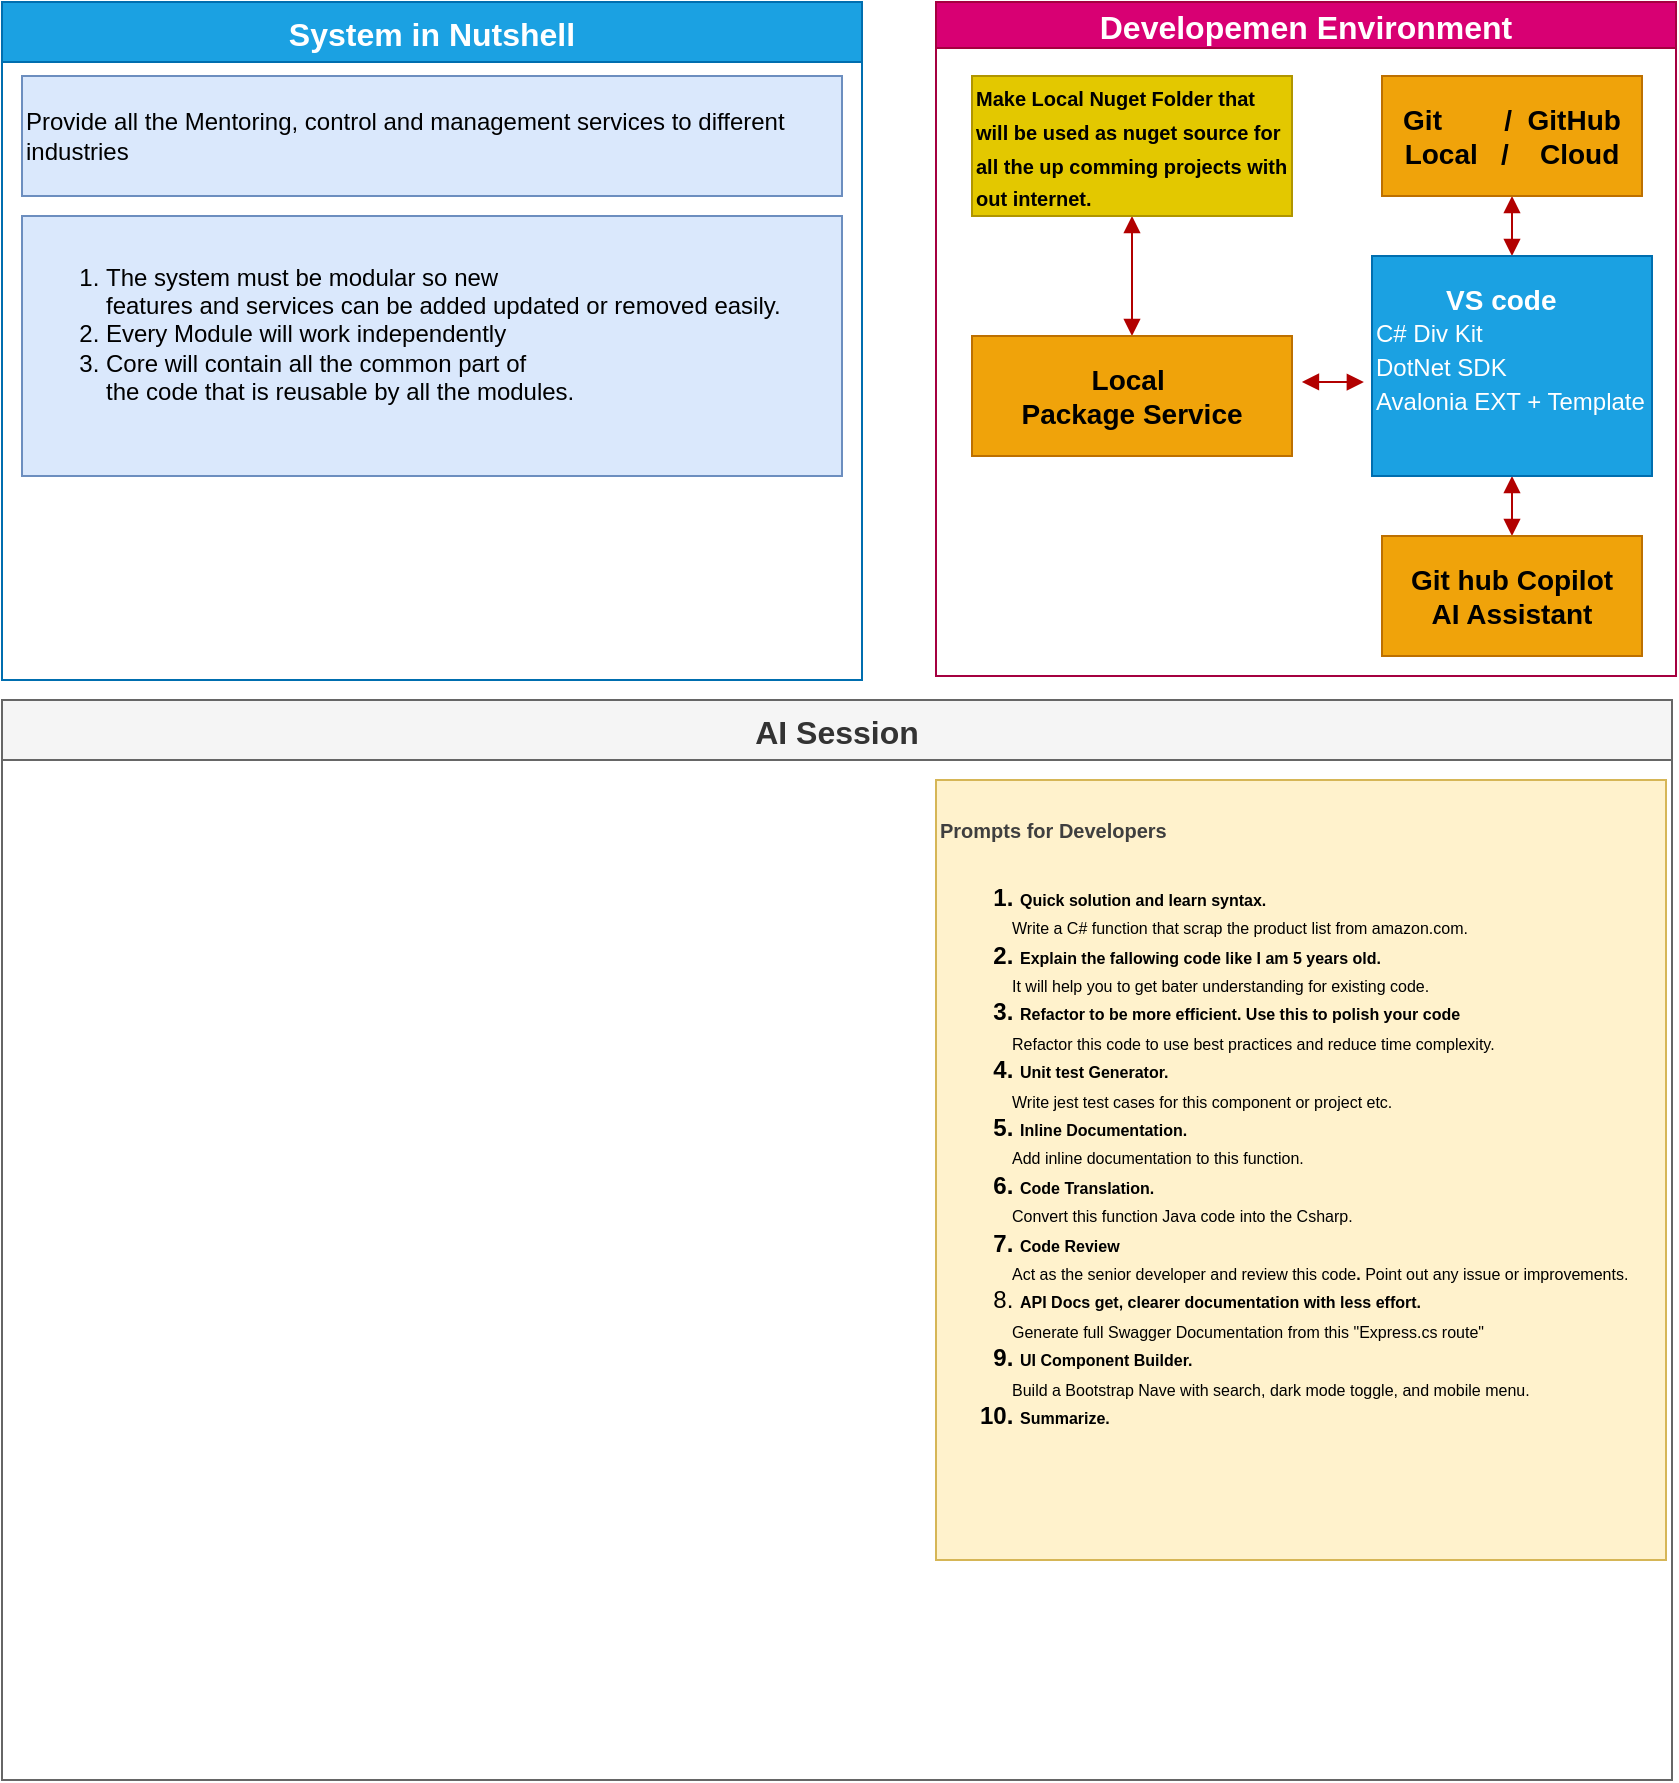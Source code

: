 <mxfile>
    <diagram id="-L42QKAym5MquaoeJ29K" name="System View">
        <mxGraphModel dx="2236" dy="1769" grid="1" gridSize="10" guides="1" tooltips="1" connect="1" arrows="1" fold="1" page="1" pageScale="1" pageWidth="850" pageHeight="1100" math="0" shadow="0">
            <root>
                <mxCell id="0"/>
                <mxCell id="1" parent="0"/>
                <mxCell id="62" value="System in Nutshell" style="swimlane;fontSize=16;fontFamily=Arial;fontStyle=1;startSize=30;fillColor=#1ba1e2;strokeColor=#006EAF;fontColor=#ffffff;" parent="1" vertex="1">
                    <mxGeometry x="-845" y="-1099" width="430" height="339" as="geometry">
                        <mxRectangle x="-845" y="-1099" width="325" height="30" as="alternateBounds"/>
                    </mxGeometry>
                </mxCell>
                <mxCell id="4" value="&lt;span style=&quot;&quot; lang=&quot;en-PK&quot;&gt;&lt;font face=&quot;Arial&quot;&gt;Provide all the Mentoring, control and management services to different industries&lt;/font&gt;&lt;/span&gt;" style="rounded=0;whiteSpace=wrap;html=1;align=left;fillColor=#dae8fc;strokeColor=#6c8ebf;container=0;" parent="62" vertex="1">
                    <mxGeometry x="10" y="37" width="410" height="60" as="geometry"/>
                </mxCell>
                <mxCell id="5" value="&lt;ol type=&quot;1&quot; start=&quot;1&quot; style=&quot;margin-top:0cm&quot;&gt;&lt;font face=&quot;Arial&quot;&gt;&lt;br&gt; &lt;/font&gt;&lt;li class=&quot;MsoNormal&quot;&gt;&lt;font face=&quot;Arial&quot;&gt;The system must be modular so new&lt;br&gt;     features and services can be added updated or removed easily.&lt;/font&gt;&lt;/li&gt; &lt;li class=&quot;MsoNormal&quot;&gt;&lt;font face=&quot;Arial&quot;&gt;Every Module will work independently&lt;/font&gt;&lt;/li&gt; &lt;li class=&quot;MsoNormal&quot;&gt;&lt;font face=&quot;Arial&quot;&gt;Core will contain all the common part of&lt;br&gt;     the code that is reusable by all the modules.&lt;/font&gt;&lt;/li&gt;&lt;br&gt;&lt;/ol&gt;" style="rounded=0;whiteSpace=wrap;html=1;align=left;fillColor=#dae8fc;strokeColor=#6c8ebf;container=0;" parent="62" vertex="1">
                    <mxGeometry x="10" y="107" width="410" height="130" as="geometry"/>
                </mxCell>
                <mxCell id="63" value="Developemen Environment" style="swimlane;fontSize=16;fontFamily=Arial;fillColor=#d80073;strokeColor=#A50040;fontColor=#ffffff;" parent="1" vertex="1">
                    <mxGeometry x="-378" y="-1099" width="370" height="337" as="geometry">
                        <mxRectangle x="-360" y="-1099" width="343" height="30" as="alternateBounds"/>
                    </mxGeometry>
                </mxCell>
                <mxCell id="20" value="" style="endArrow=block;html=1;startArrow=block;startFill=1;endFill=1;entryX=0.5;entryY=1;entryDx=0;entryDy=0;exitX=0.5;exitY=0;exitDx=0;exitDy=0;fillColor=#e51400;strokeColor=#B20000;" parent="63" source="12" target="11" edge="1">
                    <mxGeometry width="100" height="100" relative="1" as="geometry">
                        <mxPoint x="148" y="427" as="sourcePoint"/>
                        <mxPoint x="248" y="327" as="targetPoint"/>
                    </mxGeometry>
                </mxCell>
                <mxCell id="28" value="" style="endArrow=block;html=1;startArrow=block;startFill=1;endFill=1;entryX=0.5;entryY=1;entryDx=0;entryDy=0;exitX=0.5;exitY=0;exitDx=0;exitDy=0;fillColor=#e51400;strokeColor=#B20000;" parent="63" source="27" target="12" edge="1">
                    <mxGeometry width="100" height="100" relative="1" as="geometry">
                        <mxPoint x="208" y="327" as="sourcePoint"/>
                        <mxPoint x="208" y="267" as="targetPoint"/>
                    </mxGeometry>
                </mxCell>
                <mxCell id="31" value="" style="endArrow=block;html=1;startArrow=block;startFill=1;endFill=1;entryX=-0.029;entryY=0.573;entryDx=0;entryDy=0;exitX=1.031;exitY=0.383;exitDx=0;exitDy=0;fillColor=#e51400;strokeColor=#B20000;entryPerimeter=0;exitPerimeter=0;" parent="63" source="15" target="12" edge="1">
                    <mxGeometry width="100" height="100" relative="1" as="geometry">
                        <mxPoint x="88" y="312" as="sourcePoint"/>
                        <mxPoint x="88" y="282" as="targetPoint"/>
                    </mxGeometry>
                </mxCell>
                <mxCell id="33" value="" style="endArrow=block;html=1;startArrow=block;startFill=1;endFill=1;entryX=0.5;entryY=1;entryDx=0;entryDy=0;exitX=0.5;exitY=0;exitDx=0;exitDy=0;fillColor=#e51400;strokeColor=#B20000;" parent="63" source="15" target="29" edge="1">
                    <mxGeometry width="100" height="100" relative="1" as="geometry">
                        <mxPoint x="97.5" y="157" as="sourcePoint"/>
                        <mxPoint x="97.5" y="127" as="targetPoint"/>
                    </mxGeometry>
                </mxCell>
                <mxCell id="11" value="Git&amp;nbsp; &amp;nbsp; &amp;nbsp; &amp;nbsp; /&amp;nbsp; GitHub&lt;div&gt;Local&amp;nbsp; &amp;nbsp;/&amp;nbsp; &amp;nbsp; Cloud&lt;/div&gt;" style="rounded=0;whiteSpace=wrap;html=1;fontSize=14;fontStyle=1;fillColor=#f0a30a;fontColor=#000000;strokeColor=#BD7000;" parent="63" vertex="1">
                    <mxGeometry x="223" y="37" width="130" height="60" as="geometry"/>
                </mxCell>
                <mxCell id="12" value="&amp;nbsp; &amp;nbsp; &amp;nbsp; &amp;nbsp; &amp;nbsp;VS code&lt;div&gt;&lt;font style=&quot;font-size: 12px; font-weight: normal;&quot;&gt;C# Div Kit&lt;/font&gt;&lt;/div&gt;&lt;div&gt;&lt;font style=&quot;font-size: 12px; font-weight: normal;&quot;&gt;DotNet SDK&lt;/font&gt;&lt;/div&gt;&lt;div&gt;&lt;font style=&quot;font-size: 12px; font-weight: normal;&quot;&gt;Avalonia EXT + Template&lt;/font&gt;&lt;/div&gt;&lt;div&gt;&lt;font style=&quot;font-size: 12px; font-weight: normal;&quot;&gt;&lt;br&gt;&lt;/font&gt;&lt;/div&gt;" style="rounded=0;whiteSpace=wrap;html=1;fontSize=14;fontStyle=1;fillColor=#1ba1e2;strokeColor=#006EAF;fontColor=#ffffff;align=left;" parent="63" vertex="1">
                    <mxGeometry x="218" y="127" width="140" height="110" as="geometry"/>
                </mxCell>
                <mxCell id="15" value="Local&amp;nbsp;&lt;div&gt;Package Service&lt;/div&gt;" style="whiteSpace=wrap;html=1;fontSize=14;rounded=0;fontStyle=1;fillColor=#f0a30a;fontColor=#000000;strokeColor=#BD7000;" parent="63" vertex="1">
                    <mxGeometry x="18" y="167" width="160" height="60" as="geometry"/>
                </mxCell>
                <mxCell id="27" value="Git hub Copilot&lt;div&gt;AI Assistant&lt;/div&gt;" style="whiteSpace=wrap;html=1;fontSize=14;rounded=0;fontStyle=1;fillColor=#f0a30a;fontColor=#000000;strokeColor=#BD7000;" parent="63" vertex="1">
                    <mxGeometry x="223" y="267" width="130" height="60" as="geometry"/>
                </mxCell>
                <mxCell id="29" value="&lt;font face=&quot;Arial&quot; style=&quot;font-size: 10px;&quot;&gt;Make Local Nuget Folder that will be used as nuget source for all the up comming projects with out internet.&lt;/font&gt;" style="whiteSpace=wrap;html=1;fontSize=14;rounded=0;fontStyle=1;fillColor=#e3c800;fontColor=#000000;strokeColor=#B09500;align=left;" parent="63" vertex="1">
                    <mxGeometry x="18" y="37" width="160" height="70" as="geometry"/>
                </mxCell>
                <mxCell id="WfxBs5Kwzvp5YL8QPZB_-63" value="AI Session" style="swimlane;startSize=30;fontSize=16;fillColor=#f5f5f5;strokeColor=#666666;fontColor=#333333;fontFamily=Arial;" parent="1" vertex="1">
                    <mxGeometry x="-845" y="-750" width="835" height="540" as="geometry">
                        <mxRectangle x="-660" y="310" width="170" height="30" as="alternateBounds"/>
                    </mxGeometry>
                </mxCell>
                <mxCell id="dkA9ViAzlWq_J79oZiWl-64" value="&lt;h1 style=&quot;margin-top: 0px;&quot;&gt;&lt;span style=&quot;color: rgb(63, 63, 63); font-family: Arial;&quot;&gt;&lt;font style=&quot;font-size: 10px;&quot;&gt;Prompts for Developers&lt;/font&gt;&lt;/span&gt;&lt;/h1&gt;&lt;ol style=&quot;direction: ltr; unicode-bidi: embed; margin-top: 0in; margin-bottom: 0in; font-family: Arial; font-weight: bold;&quot; type=&quot;1&quot;&gt;&lt;li style=&quot;margin-top: 0px; margin-bottom: 0px; vertical-align: middle;&quot; lang=&quot;en-GB&quot; value=&quot;1&quot;&gt;&lt;font style=&quot;font-size: 8px;&quot;&gt;Quick solution and learn syntax.&lt;/font&gt;&lt;/li&gt;&lt;/ol&gt;&lt;p style=&quot;margin: 0in 0in 0in 0.375in; font-family: Arial;&quot; lang=&quot;en-GB&quot;&gt;&lt;font style=&quot;font-size: 8px;&quot;&gt;Write a C# function that scrap the product list from amazon.com.&lt;/font&gt;&lt;/p&gt;&lt;ol style=&quot;direction: ltr; unicode-bidi: embed; margin-top: 0in; margin-bottom: 0in; font-family: Arial; font-weight: bold;&quot; type=&quot;1&quot;&gt;&lt;li style=&quot;margin-top: 0px; margin-bottom: 0px; vertical-align: middle;&quot; lang=&quot;en-GB&quot; value=&quot;2&quot;&gt;&lt;font style=&quot;font-size: 8px;&quot;&gt;Explain the fallowing code like I am 5 years old.&lt;/font&gt;&lt;/li&gt;&lt;/ol&gt;&lt;p style=&quot;margin: 0in 0in 0in 0.375in; font-family: Arial;&quot; lang=&quot;en-GB&quot;&gt;&lt;font style=&quot;font-size: 8px;&quot;&gt;It will help you to get bater understanding for existing code.&lt;/font&gt;&lt;/p&gt;&lt;ol style=&quot;direction: ltr; unicode-bidi: embed; margin-top: 0in; margin-bottom: 0in; font-family: Arial; font-weight: bold;&quot; type=&quot;1&quot;&gt;&lt;li style=&quot;margin-top: 0px; margin-bottom: 0px; vertical-align: middle;&quot; lang=&quot;en-GB&quot; value=&quot;3&quot;&gt;&lt;font style=&quot;font-size: 8px;&quot;&gt;Refactor to be more efficient. Use this to polish your code&lt;/font&gt;&lt;/li&gt;&lt;/ol&gt;&lt;p style=&quot;margin: 0in 0in 0in 0.375in; font-family: Arial;&quot; lang=&quot;en-GB&quot;&gt;&lt;font style=&quot;font-size: 8px;&quot;&gt;Refactor this code to use best practices and reduce time complexity.&lt;/font&gt;&lt;/p&gt;&lt;ol style=&quot;direction: ltr; unicode-bidi: embed; margin-top: 0in; margin-bottom: 0in; font-family: Arial; font-weight: bold;&quot; type=&quot;1&quot;&gt;&lt;li style=&quot;margin-top: 0px; margin-bottom: 0px; vertical-align: middle;&quot; lang=&quot;en-GB&quot; value=&quot;4&quot;&gt;&lt;font style=&quot;font-size: 8px;&quot;&gt;Unit test Generator.&lt;/font&gt;&lt;/li&gt;&lt;/ol&gt;&lt;p style=&quot;margin: 0in 0in 0in 0.375in; font-family: Arial;&quot; lang=&quot;en-GB&quot;&gt;&lt;font style=&quot;font-size: 8px;&quot;&gt;Write jest test cases for this component or project etc.&lt;/font&gt;&lt;/p&gt;&lt;ol style=&quot;direction: ltr; unicode-bidi: embed; margin-top: 0in; margin-bottom: 0in; font-family: Arial; font-weight: bold;&quot; type=&quot;1&quot;&gt;&lt;li style=&quot;margin-top: 0px; margin-bottom: 0px; vertical-align: middle;&quot; lang=&quot;en-GB&quot; value=&quot;5&quot;&gt;&lt;font style=&quot;font-size: 8px;&quot;&gt;Inline Documentation.&lt;/font&gt;&lt;/li&gt;&lt;/ol&gt;&lt;p style=&quot;margin: 0in 0in 0in 0.375in; font-family: Arial;&quot; lang=&quot;en-GB&quot;&gt;&lt;font style=&quot;font-size: 8px;&quot;&gt;Add inline documentation to this function.&lt;/font&gt;&lt;/p&gt;&lt;ol style=&quot;direction: ltr; unicode-bidi: embed; margin-top: 0in; margin-bottom: 0in; font-family: Arial; font-weight: bold;&quot; type=&quot;1&quot;&gt;&lt;li style=&quot;margin-top: 0px; margin-bottom: 0px; vertical-align: middle;&quot; lang=&quot;en-GB&quot; value=&quot;6&quot;&gt;&lt;font style=&quot;font-size: 8px;&quot;&gt;Code Translation.&lt;/font&gt;&lt;/li&gt;&lt;/ol&gt;&lt;p style=&quot;margin: 0in 0in 0in 0.375in; font-family: Arial;&quot; lang=&quot;en-GB&quot;&gt;&lt;font style=&quot;font-size: 8px;&quot;&gt;Convert this function Java code into the Csharp.&lt;/font&gt;&lt;/p&gt;&lt;ol style=&quot;direction: ltr; unicode-bidi: embed; margin-top: 0in; margin-bottom: 0in; font-family: Arial; font-weight: bold;&quot; type=&quot;1&quot;&gt;&lt;li style=&quot;margin-top: 0px; margin-bottom: 0px; vertical-align: middle;&quot; lang=&quot;en-GB&quot; value=&quot;7&quot;&gt;&lt;font style=&quot;font-size: 8px;&quot;&gt;Code Review&lt;/font&gt;&lt;/li&gt;&lt;/ol&gt;&lt;p style=&quot;margin: 0in 0in 0in 0.375in; font-family: Arial;&quot; lang=&quot;en-GB&quot;&gt;&lt;font style=&quot;font-size: 8px;&quot;&gt;Act as the senior developer and review this code&lt;span style=&quot;font-weight: bold;&quot;&gt;.&lt;/span&gt;&amp;nbsp;Point out any issue or improvements.&lt;/font&gt;&lt;/p&gt;&lt;ol style=&quot;direction: ltr; unicode-bidi: embed; margin-top: 0in; margin-bottom: 0in; font-family: Arial;&quot; type=&quot;1&quot;&gt;&lt;li style=&quot;margin-top: 0px; margin-bottom: 0px; vertical-align: middle;&quot; lang=&quot;en-GB&quot; value=&quot;8&quot;&gt;&lt;b&gt;&lt;font style=&quot;font-size: 8px;&quot;&gt;API Docs get, clearer documentation with less effort.&lt;/font&gt;&lt;/b&gt;&lt;/li&gt;&lt;/ol&gt;&lt;p style=&quot;margin: 0in 0in 0in 0.375in; font-family: Arial;&quot; lang=&quot;en-GB&quot;&gt;&lt;font style=&quot;font-size: 8px;&quot;&gt;Generate full Swagger Documentation from this &quot;Express.cs route&quot;&lt;/font&gt;&lt;/p&gt;&lt;ol style=&quot;direction: ltr; unicode-bidi: embed; margin-top: 0in; margin-bottom: 0in; font-family: Arial; font-weight: bold;&quot; type=&quot;1&quot;&gt;&lt;li style=&quot;margin-top: 0px; margin-bottom: 0px; vertical-align: middle;&quot; lang=&quot;en-GB&quot; value=&quot;9&quot;&gt;&lt;font style=&quot;font-size: 8px;&quot;&gt;UI Component Builder.&lt;/font&gt;&lt;/li&gt;&lt;/ol&gt;&lt;p style=&quot;margin: 0in 0in 0in 0.375in; font-family: Arial;&quot; lang=&quot;en-GB&quot;&gt;&lt;font style=&quot;font-size: 8px;&quot;&gt;Build a Bootstrap Nave with search, dark mode toggle, and mobile menu.&lt;/font&gt;&lt;/p&gt;&lt;ol style=&quot;direction: ltr; unicode-bidi: embed; margin-top: 0in; margin-bottom: 0in; font-family: Arial; font-weight: bold;&quot; type=&quot;1&quot;&gt;&lt;li style=&quot;margin-top: 0px; margin-bottom: 0px; vertical-align: middle;&quot; lang=&quot;en-GB&quot; value=&quot;10&quot;&gt;&lt;font style=&quot;font-size: 8px;&quot;&gt;Summarize.&lt;/font&gt;&lt;/li&gt;&lt;/ol&gt;" style="text;html=1;whiteSpace=wrap;overflow=hidden;rounded=0;fillColor=#fff2cc;strokeColor=#d6b656;" vertex="1" parent="WfxBs5Kwzvp5YL8QPZB_-63">
                    <mxGeometry x="467" y="40" width="365" height="390" as="geometry"/>
                </mxCell>
            </root>
        </mxGraphModel>
    </diagram>
    <diagram id="ls3iE5OVdpN62FmXAfBB" name="Page-3">
        <mxGraphModel dx="1386" dy="669" grid="1" gridSize="10" guides="1" tooltips="1" connect="1" arrows="1" fold="1" page="1" pageScale="1" pageWidth="850" pageHeight="1100" math="0" shadow="0">
            <root>
                <mxCell id="0"/>
                <mxCell id="1" parent="0"/>
            </root>
        </mxGraphModel>
    </diagram>
    <diagram id="g6JXq_My-X_aeHp3c6cc" name="Components">
        <mxGraphModel dx="2236" dy="1769" grid="1" gridSize="10" guides="1" tooltips="1" connect="1" arrows="1" fold="1" page="1" pageScale="1" pageWidth="850" pageHeight="1100" math="0" shadow="0">
            <root>
                <mxCell id="0"/>
                <mxCell id="1" parent="0"/>
                <mxCell id="KBmKEuS-98N_0Dt0dRHo-1" value="Title" style="text;strokeColor=none;fillColor=none;html=1;fontSize=24;fontStyle=1;verticalAlign=middle;align=center;" parent="1" vertex="1">
                    <mxGeometry x="-475" y="-415" width="100" height="40" as="geometry"/>
                </mxCell>
                <mxCell id="KBmKEuS-98N_0Dt0dRHo-2" value="" style="rounded=0;whiteSpace=wrap;html=1;" parent="1" vertex="1">
                    <mxGeometry x="-720" y="-1050" width="120" height="60" as="geometry"/>
                </mxCell>
                <mxCell id="KBmKEuS-98N_0Dt0dRHo-3" value="Container" style="swimlane;startSize=30;fontSize=16;fillColor=#f5f5f5;strokeColor=#666666;fontColor=#333333;" parent="1" vertex="1">
                    <mxGeometry x="-580" y="-1050" width="200" height="80" as="geometry">
                        <mxRectangle x="-660" y="310" width="170" height="30" as="alternateBounds"/>
                    </mxGeometry>
                </mxCell>
                <mxCell id="KBmKEuS-98N_0Dt0dRHo-5" value="Tree Container" style="swimlane;startSize=30;horizontal=1;containerType=tree;fillColor=#d80073;strokeColor=#A50040;fontSize=16;fontColor=#ffffff;" parent="1" vertex="1">
                    <mxGeometry x="-820" y="-930" width="400" height="220" as="geometry"/>
                </mxCell>
                <mxCell id="KBmKEuS-98N_0Dt0dRHo-6" value="" style="edgeStyle=elbowEdgeStyle;elbow=vertical;sourcePerimeterSpacing=0;targetPerimeterSpacing=0;startArrow=none;endArrow=none;rounded=0;curved=0;fillColor=#dae8fc;strokeColor=#3399FF;strokeWidth=3;" parent="KBmKEuS-98N_0Dt0dRHo-5" source="KBmKEuS-98N_0Dt0dRHo-7" target="KBmKEuS-98N_0Dt0dRHo-8" edge="1">
                    <mxGeometry relative="1" as="geometry"/>
                </mxCell>
                <mxCell id="KBmKEuS-98N_0Dt0dRHo-7" value="Parent" style="whiteSpace=wrap;html=1;treeFolding=1;treeMoving=1;newEdgeStyle={&quot;edgeStyle&quot;:&quot;elbowEdgeStyle&quot;,&quot;startArrow&quot;:&quot;none&quot;,&quot;endArrow&quot;:&quot;none&quot;};rotation=0;strokeWidth=3;strokeColor=#A50040;fillColor=#d80073;fontSize=14;fontStyle=3;fontColor=#ffffff;" parent="KBmKEuS-98N_0Dt0dRHo-5" vertex="1">
                    <mxGeometry x="30" y="80" width="120" height="40" as="geometry"/>
                </mxCell>
                <mxCell id="KBmKEuS-98N_0Dt0dRHo-8" value="C1" style="whiteSpace=wrap;html=1;treeFolding=1;treeMoving=1;newEdgeStyle={&quot;edgeStyle&quot;:&quot;elbowEdgeStyle&quot;,&quot;startArrow&quot;:&quot;none&quot;,&quot;endArrow&quot;:&quot;none&quot;};fillColor=#1ba1e2;strokeColor=#006EAF;fontStyle=1;fontColor=#ffffff;" parent="KBmKEuS-98N_0Dt0dRHo-5" vertex="1">
                    <mxGeometry x="220" y="40" width="120" height="40" as="geometry"/>
                </mxCell>
                <mxCell id="KBmKEuS-98N_0Dt0dRHo-9" value="" style="edgeStyle=elbowEdgeStyle;elbow=vertical;sourcePerimeterSpacing=0;targetPerimeterSpacing=0;startArrow=none;endArrow=none;rounded=0;curved=0;fillColor=#f8cecc;strokeColor=#66B2FF;strokeWidth=3;" parent="KBmKEuS-98N_0Dt0dRHo-5" source="KBmKEuS-98N_0Dt0dRHo-7" target="KBmKEuS-98N_0Dt0dRHo-10" edge="1">
                    <mxGeometry relative="1" as="geometry">
                        <mxPoint x="-370" y="-620" as="sourcePoint"/>
                    </mxGeometry>
                </mxCell>
                <mxCell id="KBmKEuS-98N_0Dt0dRHo-10" value="C2" style="whiteSpace=wrap;html=1;treeFolding=1;treeMoving=1;newEdgeStyle={&quot;edgeStyle&quot;:&quot;elbowEdgeStyle&quot;,&quot;startArrow&quot;:&quot;none&quot;,&quot;endArrow&quot;:&quot;none&quot;};fillColor=#1ba1e2;strokeColor=#006EAF;fontStyle=1;fontColor=#ffffff;" parent="KBmKEuS-98N_0Dt0dRHo-5" vertex="1">
                    <mxGeometry x="220" y="120" width="120" height="40" as="geometry"/>
                </mxCell>
                <mxCell id="KBmKEuS-98N_0Dt0dRHo-11" value="&lt;font style=&quot;font-size: 16px;&quot;&gt;Layer Container&lt;/font&gt;" style="swimlane;childLayout=stackLayout;resizeParent=1;resizeParentMax=0;horizontal=0;startSize=30;horizontalStack=0;html=1;fontSize=14;fontStyle=1;fillColor=#f5f5f5;strokeColor=#666666;fontColor=#333333;rotation=0;" parent="1" vertex="1">
                    <mxGeometry x="-405" y="-930" width="390" height="120" as="geometry">
                        <mxRectangle x="-680" y="-1660" width="40" height="60" as="alternateBounds"/>
                    </mxGeometry>
                </mxCell>
                <mxCell id="KBmKEuS-98N_0Dt0dRHo-12" value="&lt;font style=&quot;font-size: 14px;&quot;&gt;Layer 1&lt;/font&gt;" style="swimlane;startSize=20;horizontal=0;html=1;fillColor=#d5e8d4;strokeColor=#82b366;rotation=0;" parent="KBmKEuS-98N_0Dt0dRHo-11" vertex="1" collapsed="1">
                    <mxGeometry x="30" width="360" height="30" as="geometry">
                        <mxRectangle x="30" width="450" height="120" as="alternateBounds"/>
                    </mxGeometry>
                </mxCell>
                <mxCell id="KBmKEuS-98N_0Dt0dRHo-13" value="Layer 2" style="swimlane;startSize=20;horizontal=0;html=1;fillColor=#f8cecc;strokeColor=#b85450;fontSize=14;rotation=0;" parent="KBmKEuS-98N_0Dt0dRHo-11" vertex="1" collapsed="1">
                    <mxGeometry x="30" y="30" width="360" height="30" as="geometry">
                        <mxRectangle x="30" y="30" width="450" height="120" as="alternateBounds"/>
                    </mxGeometry>
                </mxCell>
                <mxCell id="KBmKEuS-98N_0Dt0dRHo-14" value="Layer 3" style="swimlane;startSize=20;horizontal=0;html=1;fillColor=#e1d5e7;strokeColor=#9673a6;fontSize=14;rotation=0;" parent="KBmKEuS-98N_0Dt0dRHo-11" vertex="1" collapsed="1">
                    <mxGeometry x="30" y="60" width="360" height="30" as="geometry">
                        <mxRectangle x="30" y="60" width="450" height="120" as="alternateBounds"/>
                    </mxGeometry>
                </mxCell>
                <mxCell id="KBmKEuS-98N_0Dt0dRHo-15" value="Layer 4" style="swimlane;startSize=20;horizontal=0;html=1;fillColor=#fff2cc;strokeColor=#d6b656;fontSize=14;rotation=0;" parent="KBmKEuS-98N_0Dt0dRHo-11" vertex="1" collapsed="1">
                    <mxGeometry x="30" y="90" width="360" height="30" as="geometry">
                        <mxRectangle x="30" y="90" width="360" height="120" as="alternateBounds"/>
                    </mxGeometry>
                </mxCell>
                <mxCell id="KBmKEuS-98N_0Dt0dRHo-16" value="Pool" style="swimlane;childLayout=stackLayout;resizeParent=1;resizeParentMax=0;startSize=30;html=1;fontSize=16;fontFamily=Helvetica;fillColor=#f5f5f5;fontColor=#333333;strokeColor=#666666;" parent="1" vertex="1">
                    <mxGeometry x="-400" y="-800" width="360" height="170" as="geometry"/>
                </mxCell>
                <mxCell id="KBmKEuS-98N_0Dt0dRHo-17" value="Lane 1" style="swimlane;startSize=20;html=1;fillColor=#dae8fc;strokeColor=#6c8ebf;" parent="KBmKEuS-98N_0Dt0dRHo-16" vertex="1">
                    <mxGeometry y="30" width="120" height="140" as="geometry"/>
                </mxCell>
                <mxCell id="KBmKEuS-98N_0Dt0dRHo-18" value="Lane 2" style="swimlane;startSize=20;html=1;fillColor=#d5e8d4;strokeColor=#82b366;" parent="KBmKEuS-98N_0Dt0dRHo-16" vertex="1">
                    <mxGeometry x="120" y="30" width="120" height="140" as="geometry"/>
                </mxCell>
                <mxCell id="KBmKEuS-98N_0Dt0dRHo-19" value="Lane 3" style="swimlane;startSize=20;html=1;fillColor=#f8cecc;strokeColor=#b85450;" parent="KBmKEuS-98N_0Dt0dRHo-16" vertex="1">
                    <mxGeometry x="240" y="30" width="120" height="140" as="geometry"/>
                </mxCell>
                <mxCell id="KBmKEuS-98N_0Dt0dRHo-20" value="Text" style="whiteSpace=wrap;html=1;shape=mxgraph.basic.roundRectCallout;dx=30;dy=15;size=5;boundedLbl=1;fillOpacity=100;" parent="1" vertex="1">
                    <mxGeometry x="-210" y="-1050" width="120" height="70" as="geometry"/>
                </mxCell>
                <mxCell id="KBmKEuS-98N_0Dt0dRHo-21" value="" style="shape=flexArrow;endArrow=classic;startArrow=classic;html=1;fillColor=#d80073;strokeColor=#A50040;" parent="1" edge="1">
                    <mxGeometry width="100" height="100" relative="1" as="geometry">
                        <mxPoint x="-70.0" y="-975" as="sourcePoint"/>
                        <mxPoint x="-20.0" y="-1045" as="targetPoint"/>
                    </mxGeometry>
                </mxCell>
                <mxCell id="KBmKEuS-98N_0Dt0dRHo-22" value="" style="verticalLabelPosition=bottom;verticalAlign=top;html=1;shape=mxgraph.basic.tick;fillColor=#008a00;strokeColor=#005700;fontColor=#ffffff;" parent="1" vertex="1">
                    <mxGeometry x="-830" y="-990" width="40" height="40" as="geometry"/>
                </mxCell>
                <mxCell id="KBmKEuS-98N_0Dt0dRHo-23" value="" style="verticalLabelPosition=bottom;verticalAlign=top;html=1;shape=mxgraph.basic.x;fillColor=#d80073;fontColor=#ffffff;strokeColor=#A50040;" parent="1" vertex="1">
                    <mxGeometry x="-770" y="-980" width="40" height="40" as="geometry"/>
                </mxCell>
                <mxCell id="KBmKEuS-98N_0Dt0dRHo-24" value="" style="endArrow=classic;startArrow=classic;html=1;" parent="1" edge="1">
                    <mxGeometry width="50" height="50" relative="1" as="geometry">
                        <mxPoint x="-140.0" y="-940" as="sourcePoint"/>
                        <mxPoint x="-90.0" y="-990" as="targetPoint"/>
                    </mxGeometry>
                </mxCell>
                <mxCell id="KBmKEuS-98N_0Dt0dRHo-25" value="" style="curved=1;endArrow=classic;html=1;fillColor=#1ba1e2;strokeColor=#006EAF;strokeWidth=5;" parent="1" edge="1">
                    <mxGeometry width="50" height="50" relative="1" as="geometry">
                        <mxPoint x="-830.0" y="-1010" as="sourcePoint"/>
                        <mxPoint x="-780.0" y="-1060" as="targetPoint"/>
                        <Array as="points">
                            <mxPoint x="-780.0" y="-1010"/>
                            <mxPoint x="-830.0" y="-1060"/>
                        </Array>
                    </mxGeometry>
                </mxCell>
                <mxCell id="KBmKEuS-98N_0Dt0dRHo-26" value="" style="shape=parallelogram;perimeter=parallelogramPerimeter;whiteSpace=wrap;html=1;fixedSize=1;fillColor=#f8cecc;strokeColor=#b85450;" parent="1" vertex="1">
                    <mxGeometry x="-830.0" y="-700" width="120" height="60" as="geometry"/>
                </mxCell>
                <mxCell id="KBmKEuS-98N_0Dt0dRHo-27" value="&lt;b&gt;DataBase&lt;/b&gt;" style="shape=cylinder3;whiteSpace=wrap;html=1;boundedLbl=1;backgroundOutline=1;size=15;fillColor=#f8cecc;strokeColor=#b85450;" parent="1" vertex="1">
                    <mxGeometry x="-690.0" y="-700" width="80" height="100" as="geometry"/>
                </mxCell>
                <mxCell id="KBmKEuS-98N_0Dt0dRHo-28" value="Actor" style="shape=umlActor;verticalLabelPosition=bottom;verticalAlign=top;html=1;outlineConnect=0;fillColor=#d80073;fontColor=#ffffff;strokeColor=#A50040;strokeWidth=4;" parent="1" vertex="1">
                    <mxGeometry x="-580" y="-690" width="30" height="60" as="geometry"/>
                </mxCell>
                <mxCell id="KBmKEuS-98N_0Dt0dRHo-29" value="" style="ellipse;shape=cloud;whiteSpace=wrap;html=1;fillColor=#1ba1e2;fontColor=#ffffff;strokeColor=#006EAF;" parent="1" vertex="1">
                    <mxGeometry x="-835" y="-500" width="120" height="80" as="geometry"/>
                </mxCell>
                <mxCell id="KBmKEuS-98N_0Dt0dRHo-30" value="" style="shape=card;whiteSpace=wrap;html=1;fillColor=#e1d5e7;strokeColor=#9673a6;" parent="1" vertex="1">
                    <mxGeometry x="-830" y="-610" width="80" height="100" as="geometry"/>
                </mxCell>
                <mxCell id="KBmKEuS-98N_0Dt0dRHo-31" value="Peragraph" style="text;spacingTop=-5;whiteSpace=wrap;html=1;align=left;fontSize=12;fontFamily=Helvetica;fillColor=#dae8fc;strokeColor=#6c8ebf;" parent="1" vertex="1">
                    <mxGeometry x="-450" y="-450" width="290" height="30" as="geometry"/>
                </mxCell>
                <mxCell id="KBmKEuS-98N_0Dt0dRHo-32" value="" style="shape=table;html=1;whiteSpace=wrap;startSize=0;container=1;collapsible=0;childLayout=tableLayout;strokeWidth=2;" parent="1" vertex="1">
                    <mxGeometry x="-450" y="-600" width="270" height="140" as="geometry"/>
                </mxCell>
                <mxCell id="KBmKEuS-98N_0Dt0dRHo-33" value="" style="shape=tableRow;horizontal=0;startSize=0;swimlaneHead=0;swimlaneBody=0;top=0;left=0;bottom=0;right=0;collapsible=0;dropTarget=0;fillColor=none;points=[[0,0.5],[1,0.5]];portConstraint=eastwest;" parent="KBmKEuS-98N_0Dt0dRHo-32" vertex="1">
                    <mxGeometry width="270" height="32" as="geometry"/>
                </mxCell>
                <mxCell id="KBmKEuS-98N_0Dt0dRHo-34" value="Header 1" style="shape=partialRectangle;html=1;whiteSpace=wrap;connectable=0;fillColor=#f8cecc;top=0;left=0;bottom=0;right=0;overflow=hidden;fontStyle=1;strokeColor=#b85450;" parent="KBmKEuS-98N_0Dt0dRHo-33" vertex="1">
                    <mxGeometry width="90" height="32" as="geometry">
                        <mxRectangle width="90" height="32" as="alternateBounds"/>
                    </mxGeometry>
                </mxCell>
                <mxCell id="KBmKEuS-98N_0Dt0dRHo-35" value="Header 2" style="shape=partialRectangle;html=1;whiteSpace=wrap;connectable=0;fillColor=#f8cecc;top=0;left=0;bottom=0;right=0;overflow=hidden;fontStyle=1;strokeColor=#b85450;" parent="KBmKEuS-98N_0Dt0dRHo-33" vertex="1">
                    <mxGeometry x="90" width="90" height="32" as="geometry">
                        <mxRectangle width="90" height="32" as="alternateBounds"/>
                    </mxGeometry>
                </mxCell>
                <mxCell id="KBmKEuS-98N_0Dt0dRHo-36" value="asdfsdf" style="shape=partialRectangle;html=1;whiteSpace=wrap;connectable=0;fillColor=#f8cecc;top=0;left=0;bottom=0;right=0;overflow=hidden;fontStyle=1;strokeColor=#b85450;" parent="KBmKEuS-98N_0Dt0dRHo-33" vertex="1">
                    <mxGeometry x="180" width="90" height="32" as="geometry">
                        <mxRectangle width="90" height="32" as="alternateBounds"/>
                    </mxGeometry>
                </mxCell>
                <mxCell id="KBmKEuS-98N_0Dt0dRHo-37" value="" style="shape=tableRow;horizontal=0;startSize=0;swimlaneHead=0;swimlaneBody=0;top=0;left=0;bottom=0;right=0;collapsible=0;dropTarget=0;fillColor=none;points=[[0,0.5],[1,0.5]];portConstraint=eastwest;" parent="KBmKEuS-98N_0Dt0dRHo-32" vertex="1">
                    <mxGeometry y="32" width="270" height="36" as="geometry"/>
                </mxCell>
                <mxCell id="KBmKEuS-98N_0Dt0dRHo-38" value="row 1, cell 1" style="shape=partialRectangle;html=1;whiteSpace=wrap;connectable=0;fillColor=none;top=0;left=0;bottom=0;right=0;overflow=hidden;" parent="KBmKEuS-98N_0Dt0dRHo-37" vertex="1">
                    <mxGeometry width="90" height="36" as="geometry">
                        <mxRectangle width="90" height="36" as="alternateBounds"/>
                    </mxGeometry>
                </mxCell>
                <mxCell id="KBmKEuS-98N_0Dt0dRHo-39" value="row 1, cell 2" style="shape=partialRectangle;html=1;whiteSpace=wrap;connectable=0;fillColor=none;top=0;left=0;bottom=0;right=0;overflow=hidden;" parent="KBmKEuS-98N_0Dt0dRHo-37" vertex="1">
                    <mxGeometry x="90" width="90" height="36" as="geometry">
                        <mxRectangle width="90" height="36" as="alternateBounds"/>
                    </mxGeometry>
                </mxCell>
                <mxCell id="KBmKEuS-98N_0Dt0dRHo-40" style="shape=partialRectangle;html=1;whiteSpace=wrap;connectable=0;fillColor=none;top=0;left=0;bottom=0;right=0;overflow=hidden;" parent="KBmKEuS-98N_0Dt0dRHo-37" vertex="1">
                    <mxGeometry x="180" width="90" height="36" as="geometry">
                        <mxRectangle width="90" height="36" as="alternateBounds"/>
                    </mxGeometry>
                </mxCell>
                <mxCell id="KBmKEuS-98N_0Dt0dRHo-41" value="" style="shape=tableRow;horizontal=0;startSize=0;swimlaneHead=0;swimlaneBody=0;top=0;left=0;bottom=0;right=0;collapsible=0;dropTarget=0;fillColor=none;points=[[0,0.5],[1,0.5]];portConstraint=eastwest;" parent="KBmKEuS-98N_0Dt0dRHo-32" vertex="1">
                    <mxGeometry y="68" width="270" height="35" as="geometry"/>
                </mxCell>
                <mxCell id="KBmKEuS-98N_0Dt0dRHo-42" value="row 2, cell 1" style="shape=partialRectangle;html=1;whiteSpace=wrap;connectable=0;fillColor=none;top=0;left=0;bottom=0;right=0;overflow=hidden;" parent="KBmKEuS-98N_0Dt0dRHo-41" vertex="1">
                    <mxGeometry width="90" height="35" as="geometry">
                        <mxRectangle width="90" height="35" as="alternateBounds"/>
                    </mxGeometry>
                </mxCell>
                <mxCell id="KBmKEuS-98N_0Dt0dRHo-43" value="row 2, cell 2" style="shape=partialRectangle;html=1;whiteSpace=wrap;connectable=0;fillColor=none;top=0;left=0;bottom=0;right=0;overflow=hidden;" parent="KBmKEuS-98N_0Dt0dRHo-41" vertex="1">
                    <mxGeometry x="90" width="90" height="35" as="geometry">
                        <mxRectangle width="90" height="35" as="alternateBounds"/>
                    </mxGeometry>
                </mxCell>
                <mxCell id="KBmKEuS-98N_0Dt0dRHo-44" style="shape=partialRectangle;html=1;whiteSpace=wrap;connectable=0;fillColor=none;top=0;left=0;bottom=0;right=0;overflow=hidden;" parent="KBmKEuS-98N_0Dt0dRHo-41" vertex="1">
                    <mxGeometry x="180" width="90" height="35" as="geometry">
                        <mxRectangle width="90" height="35" as="alternateBounds"/>
                    </mxGeometry>
                </mxCell>
                <mxCell id="KBmKEuS-98N_0Dt0dRHo-45" value="" style="shape=tableRow;horizontal=0;startSize=0;swimlaneHead=0;swimlaneBody=0;top=0;left=0;bottom=0;right=0;collapsible=0;dropTarget=0;fillColor=none;points=[[0,0.5],[1,0.5]];portConstraint=eastwest;" parent="KBmKEuS-98N_0Dt0dRHo-32" vertex="1">
                    <mxGeometry y="103" width="270" height="37" as="geometry"/>
                </mxCell>
                <mxCell id="KBmKEuS-98N_0Dt0dRHo-46" value="Header 1" style="shape=partialRectangle;html=1;whiteSpace=wrap;connectable=0;fillColor=none;top=0;left=0;bottom=0;right=0;overflow=hidden;fontStyle=1" parent="KBmKEuS-98N_0Dt0dRHo-45" vertex="1">
                    <mxGeometry width="90" height="37" as="geometry">
                        <mxRectangle width="90" height="37" as="alternateBounds"/>
                    </mxGeometry>
                </mxCell>
                <mxCell id="KBmKEuS-98N_0Dt0dRHo-47" value="Header 2" style="shape=partialRectangle;html=1;whiteSpace=wrap;connectable=0;fillColor=none;top=0;left=0;bottom=0;right=0;overflow=hidden;fontStyle=1" parent="KBmKEuS-98N_0Dt0dRHo-45" vertex="1">
                    <mxGeometry x="90" width="90" height="37" as="geometry">
                        <mxRectangle width="90" height="37" as="alternateBounds"/>
                    </mxGeometry>
                </mxCell>
                <mxCell id="KBmKEuS-98N_0Dt0dRHo-48" style="shape=partialRectangle;html=1;whiteSpace=wrap;connectable=0;fillColor=none;top=0;left=0;bottom=0;right=0;overflow=hidden;fontStyle=1" parent="KBmKEuS-98N_0Dt0dRHo-45" vertex="1">
                    <mxGeometry x="180" width="90" height="37" as="geometry">
                        <mxRectangle width="90" height="37" as="alternateBounds"/>
                    </mxGeometry>
                </mxCell>
                <mxCell id="KBmKEuS-98N_0Dt0dRHo-49" value="&lt;font style=&quot;font-size: 14px; color: light-dark(rgb(255, 255, 255), rgb(237, 237, 237));&quot;&gt;Interface&lt;/font&gt;" style="swimlane;fontStyle=1;align=center;verticalAlign=top;childLayout=stackLayout;horizontal=1;startSize=26;horizontalStack=0;resizeParent=1;resizeParentMax=0;resizeLast=0;collapsible=1;marginBottom=0;whiteSpace=wrap;html=1;fillColor=#1EB5BD;fontColor=#ffffff;strokeColor=#1EB5BD;strokeWidth=4;" parent="1" vertex="1">
                    <mxGeometry x="-715" y="-587" width="160" height="70" as="geometry">
                        <mxRectangle x="-460" y="-600" width="100" height="30" as="alternateBounds"/>
                    </mxGeometry>
                </mxCell>
                <mxCell id="KBmKEuS-98N_0Dt0dRHo-50" value="public void test (int,int);&lt;div&gt;&lt;br&gt;&lt;/div&gt;" style="text;strokeColor=#1EB5BD;fillColor=#78CDD1;align=left;verticalAlign=top;spacingLeft=4;spacingRight=4;overflow=hidden;rotatable=0;points=[[0,0.5],[1,0.5]];portConstraint=eastwest;whiteSpace=wrap;html=1;fillOpacity=70;" parent="KBmKEuS-98N_0Dt0dRHo-49" vertex="1">
                    <mxGeometry y="26" width="160" height="44" as="geometry"/>
                </mxCell>
                <mxCell id="v0vwl3DpcYXHaGmy_GOJ-1" value="Note Line 1&#xa;Note Line 2&#xa;Note Line 3" style="strokeWidth=1;shadow=0;dashed=0;align=center;html=1;shape=mxgraph.mockup.text.stickyNote2;fontColor=#666666;mainText=;fontSize=17;whiteSpace=wrap;fillColor=#ffffcc;strokeColor=#F62E00;" parent="1" vertex="1">
                    <mxGeometry x="-150" y="-410" width="140" height="130" as="geometry"/>
                </mxCell>
                <mxCell id="8-nbn5OPSdqifUeAZeti-1" value="" style="fillColor=#7CCC6C;strokeColor=none;whiteSpace=wrap;html=1;" parent="1" vertex="1">
                    <mxGeometry x="-780" y="-410" width="50" height="50" as="geometry"/>
                </mxCell>
                <mxCell id="8-nbn5OPSdqifUeAZeti-2" value="" style="fillColor=#009271;strokeColor=none;whiteSpace=wrap;html=1;" parent="1" vertex="1">
                    <mxGeometry x="-840" y="-410" width="50" height="50" as="geometry"/>
                </mxCell>
                <mxCell id="8-nbn5OPSdqifUeAZeti-3" value="" style="fillColor=#FFC82E;strokeColor=none;whiteSpace=wrap;html=1;" parent="1" vertex="1">
                    <mxGeometry x="-540" y="-350" width="50" height="50" as="geometry"/>
                </mxCell>
                <mxCell id="8-nbn5OPSdqifUeAZeti-4" value="" style="fillColor=#FFA12D;strokeColor=none;whiteSpace=wrap;html=1;" parent="1" vertex="1">
                    <mxGeometry x="-540" y="-410" width="50" height="50" as="geometry"/>
                </mxCell>
                <mxCell id="8-nbn5OPSdqifUeAZeti-5" value="" style="fillColor=#F1446F;strokeColor=none;whiteSpace=wrap;html=1;" parent="1" vertex="1">
                    <mxGeometry x="-540" y="-470" width="50" height="50" as="geometry"/>
                </mxCell>
                <mxCell id="8-nbn5OPSdqifUeAZeti-6" value="" style="fillColor=#1EB5BD;strokeColor=none;whiteSpace=wrap;html=1;" parent="1" vertex="1">
                    <mxGeometry x="-540" y="-530" width="50" height="50" as="geometry"/>
                </mxCell>
                <mxCell id="8-nbn5OPSdqifUeAZeti-7" value="" style="fillColor=#78CDD1;strokeColor=none;whiteSpace=wrap;html=1;" parent="1" vertex="1">
                    <mxGeometry x="-540" y="-590" width="50" height="50" as="geometry"/>
                </mxCell>
                <mxCell id="8-nbn5OPSdqifUeAZeti-15" value="" style="verticalLabelPosition=bottom;html=1;verticalAlign=top;strokeWidth=2;shape=mxgraph.lean_mapping.operator;fillColor=#1ba1e2;fontColor=#ffffff;strokeColor=#006EAF;" parent="1" vertex="1">
                    <mxGeometry x="-130" y="-504" width="100" height="84" as="geometry"/>
                </mxCell>
                <mxCell id="8-nbn5OPSdqifUeAZeti-16" value="" style="verticalLabelPosition=bottom;html=1;verticalAlign=top;strokeWidth=2;shape=mxgraph.lean_mapping.sequenced_pull_ball;fillColor=#1ba1e2;fontColor=#ffffff;strokeColor=#006EAF;" parent="1" vertex="1">
                    <mxGeometry x="-120" y="-600" width="80" height="78" as="geometry"/>
                </mxCell>
                <mxCell id="8-nbn5OPSdqifUeAZeti-17" value="LABEL" style="shape=step;perimeter=stepPerimeter;whiteSpace=wrap;html=1;fixedSize=1;size=10;fillColor=#10739E;strokeColor=none;fontSize=17;fontStyle=1;align=center;" parent="1" vertex="1">
                    <mxGeometry x="-360" y="-410" width="200" height="30" as="geometry"/>
                </mxCell>
                <mxCell id="8-nbn5OPSdqifUeAZeti-18" value="&amp;nbsp;- Lorem ipsum dolor sit amet&lt;br&gt;&amp;nbsp;- consectetur adipisicing elit&lt;br&gt;&amp;nbsp;- sed do eiusmod tempor&lt;br&gt;&amp;nbsp;- incididunt ut labore et dolore&lt;br&gt;&amp;nbsp;- magna aliqua." style="shape=rect;fillColor=#B1DDF0;strokeColor=none;fontSize=12;html=1;whiteSpace=wrap;align=left;verticalAlign=top;spacing=5;" parent="1" vertex="1">
                    <mxGeometry x="-360" y="-370" width="190" height="120" as="geometry"/>
                </mxCell>
                <mxCell id="8-nbn5OPSdqifUeAZeti-19" value="Note" style="shape=note;strokeWidth=2;fontSize=14;size=20;whiteSpace=wrap;html=1;fillColor=#fff2cc;strokeColor=#d6b656;fontColor=#666600;" parent="1" vertex="1">
                    <mxGeometry x="-370" y="-1050" width="110" height="60" as="geometry"/>
                </mxCell>
                <mxCell id="MjpvobpdnyUtgRbLNSuW-2" value="&lt;font style=&quot;font-size: 14px;&quot;&gt;Class&lt;/font&gt;" style="swimlane;fontStyle=1;align=center;verticalAlign=top;childLayout=stackLayout;horizontal=1;startSize=26;horizontalStack=0;resizeParent=1;resizeParentMax=0;resizeLast=0;collapsible=1;marginBottom=0;whiteSpace=wrap;html=1;fillColor=#FFC82E;fontColor=light-dark(#000000, #121212);strokeColor=#FFA12D;strokeWidth=4;" parent="1" vertex="1">
                    <mxGeometry x="-715" y="-500" width="160" height="114" as="geometry">
                        <mxRectangle x="-715" y="-500" width="100" height="30" as="alternateBounds"/>
                    </mxGeometry>
                </mxCell>
                <mxCell id="MjpvobpdnyUtgRbLNSuW-3" value="public int i;&lt;div&gt;&lt;br&gt;&lt;/div&gt;" style="text;strokeColor=#FFA12D;fillColor=#FFD300;align=left;verticalAlign=top;spacingLeft=4;spacingRight=4;overflow=hidden;rotatable=0;points=[[0,0.5],[1,0.5]];portConstraint=eastwest;whiteSpace=wrap;html=1;fillOpacity=70;strokeWidth=0;" parent="MjpvobpdnyUtgRbLNSuW-2" vertex="1">
                    <mxGeometry y="26" width="160" height="44" as="geometry"/>
                </mxCell>
                <mxCell id="MjpvobpdnyUtgRbLNSuW-4" value="public void test (int,int);&lt;div&gt;&lt;br&gt;&lt;/div&gt;" style="text;strokeColor=#FFA12D;fillColor=#FFC82E;align=left;verticalAlign=top;spacingLeft=4;spacingRight=4;overflow=hidden;rotatable=0;points=[[0,0.5],[1,0.5]];portConstraint=eastwest;whiteSpace=wrap;html=1;fillOpacity=70;" parent="MjpvobpdnyUtgRbLNSuW-2" vertex="1">
                    <mxGeometry y="70" width="160" height="44" as="geometry"/>
                </mxCell>
                <mxCell id="LzmgkFYy1Md2UqgXbFGr-2" value="&lt;h1 style=&quot;margin-top: 0px;&quot;&gt;Heading&lt;/h1&gt;&lt;p&gt;Lorem ipsum dolor sit amet, consectetur adipisicing elit, sed do eiusmod tempor incididunt ut labore et dolore magna aliqua.&lt;/p&gt;" style="text;html=1;whiteSpace=wrap;overflow=hidden;rounded=0;" vertex="1" parent="1">
                    <mxGeometry x="-820" y="-320" width="180" height="120" as="geometry"/>
                </mxCell>
                <mxCell id="LzmgkFYy1Md2UqgXbFGr-22" value="&lt;font style=&quot;font-size: 14px;&quot;&gt;Package1&lt;/font&gt;" style="shape=folder;fontStyle=1;tabWidth=110;tabHeight=30;tabPosition=left;html=1;boundedLbl=1;labelInHeader=1;container=1;collapsible=0;recursiveResize=0;whiteSpace=wrap;strokeColor=#A50040;strokeWidth=4;fillColor=#d80073;fontColor=#FFFFFF;opacity=50;" vertex="1" parent="1">
                    <mxGeometry x="-572.5" y="-270" width="185" height="140" as="geometry"/>
                </mxCell>
                <mxCell id="LzmgkFYy1Md2UqgXbFGr-23" value="&lt;font style=&quot;font-size: 13px; color: rgb(255, 255, 255);&quot;&gt;Packaged element1&lt;/font&gt;" style="html=1;whiteSpace=wrap;fillColor=#1ba1e2;fontColor=#ffffff;strokeColor=#006EAF;" vertex="1" parent="LzmgkFYy1Md2UqgXbFGr-22">
                    <mxGeometry width="130" height="30" relative="1" as="geometry">
                        <mxPoint x="20" y="50" as="offset"/>
                    </mxGeometry>
                </mxCell>
                <mxCell id="LzmgkFYy1Md2UqgXbFGr-24" value="&lt;font style=&quot;font-size: 13px; color: rgb(255, 255, 255);&quot;&gt;Packaged element1&lt;/font&gt;" style="html=1;whiteSpace=wrap;fillColor=#1ba1e2;fontColor=#ffffff;strokeColor=#006EAF;" vertex="1" parent="LzmgkFYy1Md2UqgXbFGr-22">
                    <mxGeometry width="130" height="30" relative="1" as="geometry">
                        <mxPoint x="20" y="90" as="offset"/>
                    </mxGeometry>
                </mxCell>
                <mxCell id="LzmgkFYy1Md2UqgXbFGr-25" value="" style="fontStyle=1;align=center;verticalAlign=top;childLayout=stackLayout;horizontal=1;horizontalStack=0;resizeParent=1;resizeParentMax=0;resizeLast=0;marginBottom=0;strokeColor=light-dark(#d51515, #ededed);strokeWidth=2;" vertex="1" parent="1">
                    <mxGeometry x="-290" y="-220" width="140" height="161" as="geometry"/>
                </mxCell>
                <mxCell id="LzmgkFYy1Md2UqgXbFGr-26" value="Component" style="html=1;align=left;spacingLeft=4;verticalAlign=top;strokeColor=#b85450;fillColor=#f8cecc;whiteSpace=wrap;strokeWidth=2;" vertex="1" parent="LzmgkFYy1Md2UqgXbFGr-25">
                    <mxGeometry width="140" height="40" as="geometry"/>
                </mxCell>
                <mxCell id="LzmgkFYy1Md2UqgXbFGr-27" value="" style="shape=module;jettyWidth=10;jettyHeight=4;strokeWidth=2;strokeColor=light-dark(#d51515, #ededed);" vertex="1" parent="LzmgkFYy1Md2UqgXbFGr-26">
                    <mxGeometry x="1" width="16" height="20" relative="1" as="geometry">
                        <mxPoint x="-25" y="9" as="offset"/>
                    </mxGeometry>
                </mxCell>
                <mxCell id="LzmgkFYy1Md2UqgXbFGr-28" value="" style="line;strokeWidth=2;fillColor=none;align=left;verticalAlign=middle;spacingTop=-1;spacingLeft=3;spacingRight=3;rotatable=0;labelPosition=right;points=[];portConstraint=eastwest;strokeColor=light-dark(#d51515, #ededed);" vertex="1" parent="LzmgkFYy1Md2UqgXbFGr-25">
                    <mxGeometry y="40" width="140" height="8" as="geometry"/>
                </mxCell>
                <mxCell id="LzmgkFYy1Md2UqgXbFGr-29" value="provided interfaces" style="html=1;align=center;spacingLeft=4;verticalAlign=top;strokeColor=#A50040;fillColor=#d80073;whiteSpace=wrap;strokeWidth=2;fontColor=#ffffff;" vertex="1" parent="LzmgkFYy1Md2UqgXbFGr-25">
                    <mxGeometry y="48" width="140" height="25" as="geometry"/>
                </mxCell>
                <mxCell id="LzmgkFYy1Md2UqgXbFGr-30" value="Interface1" style="html=1;align=left;spacingLeft=4;verticalAlign=top;strokeColor=light-dark(#d51515, #ededed);fillColor=none;whiteSpace=wrap;strokeWidth=2;" vertex="1" parent="LzmgkFYy1Md2UqgXbFGr-25">
                    <mxGeometry y="73" width="140" height="25" as="geometry"/>
                </mxCell>
                <mxCell id="LzmgkFYy1Md2UqgXbFGr-31" value="" style="line;strokeWidth=2;fillColor=none;align=left;verticalAlign=middle;spacingTop=-1;spacingLeft=3;spacingRight=3;rotatable=0;labelPosition=right;points=[];portConstraint=eastwest;strokeColor=light-dark(#d51515, #ededed);" vertex="1" parent="LzmgkFYy1Md2UqgXbFGr-25">
                    <mxGeometry y="98" width="140" height="8" as="geometry"/>
                </mxCell>
                <mxCell id="LzmgkFYy1Md2UqgXbFGr-32" value="required interfaces" style="html=1;align=center;spacingLeft=4;verticalAlign=top;strokeColor=#A50040;fillColor=#d80073;whiteSpace=wrap;strokeWidth=2;fontColor=#ffffff;" vertex="1" parent="LzmgkFYy1Md2UqgXbFGr-25">
                    <mxGeometry y="106" width="140" height="25" as="geometry"/>
                </mxCell>
                <mxCell id="LzmgkFYy1Md2UqgXbFGr-33" value="Interface2" style="html=1;align=left;spacingLeft=4;verticalAlign=top;strokeColor=light-dark(#d51515, #ededed);fillColor=none;whiteSpace=wrap;strokeWidth=2;" vertex="1" parent="LzmgkFYy1Md2UqgXbFGr-25">
                    <mxGeometry y="131" width="140" height="30" as="geometry"/>
                </mxCell>
            </root>
        </mxGraphModel>
    </diagram>
</mxfile>